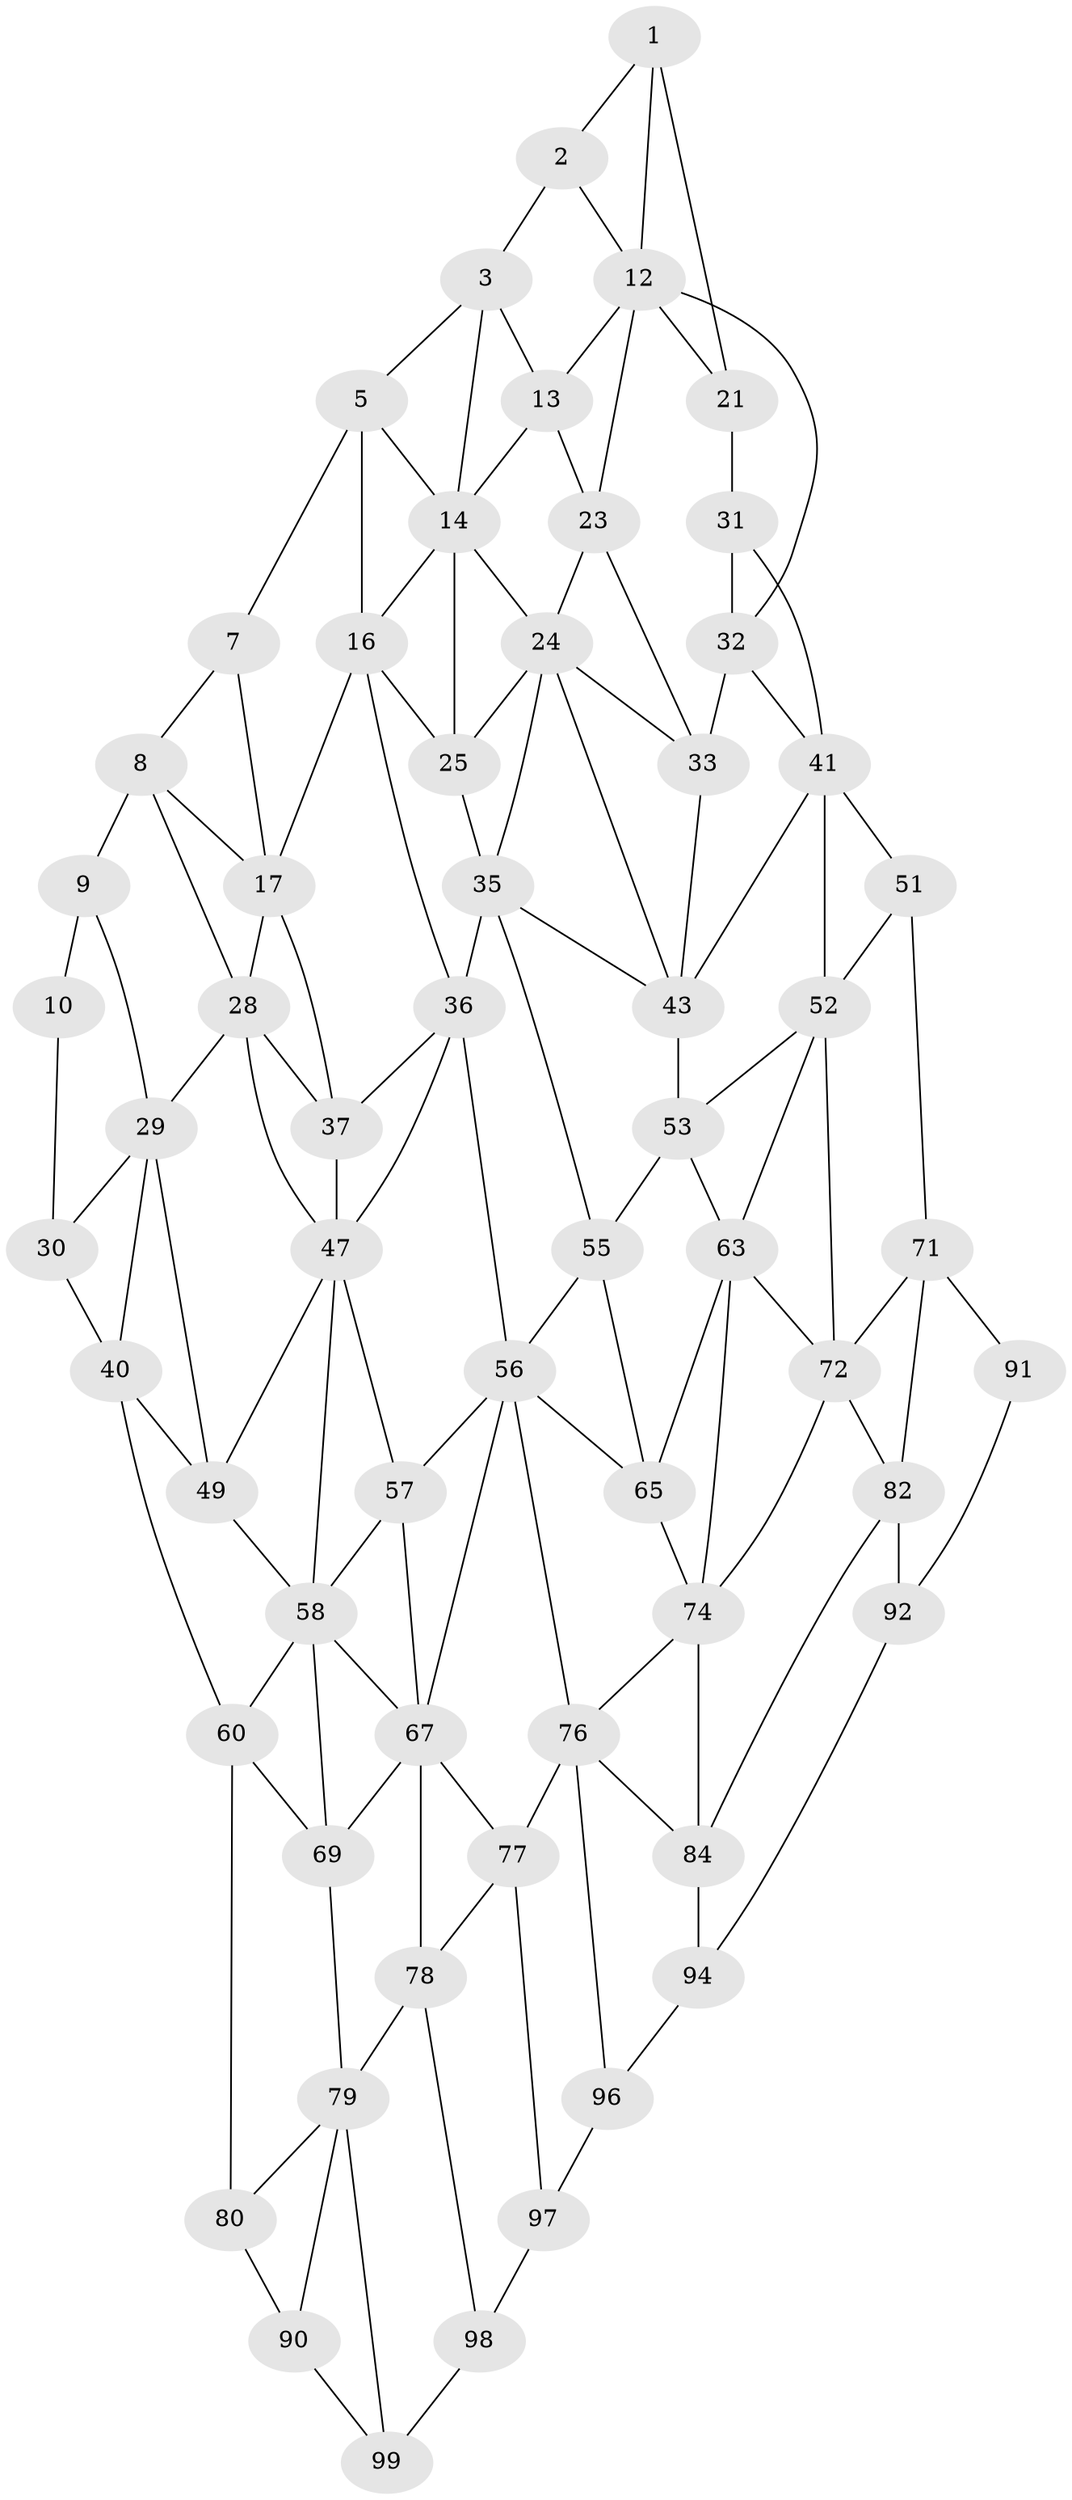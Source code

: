 // original degree distribution, {2: 0.04, 3: 0.32, 4: 0.64}
// Generated by graph-tools (version 1.1) at 2025/11/02/21/25 10:11:11]
// undirected, 61 vertices, 126 edges
graph export_dot {
graph [start="1"]
  node [color=gray90,style=filled];
  1 [super="+11"];
  2;
  3 [super="+4"];
  5 [super="+6"];
  7;
  8 [super="+18"];
  9 [super="+19"];
  10 [super="+20"];
  12 [super="+22"];
  13;
  14 [super="+15"];
  16 [super="+26"];
  17 [super="+27"];
  21;
  23;
  24 [super="+34"];
  25;
  28 [super="+38"];
  29 [super="+39"];
  30;
  31;
  32;
  33;
  35 [super="+45"];
  36 [super="+46"];
  37;
  40 [super="+50"];
  41 [super="+42"];
  43 [super="+44"];
  47 [super="+48"];
  49;
  51 [super="+61"];
  52 [super="+62"];
  53 [super="+54"];
  55;
  56 [super="+66"];
  57;
  58 [super="+59"];
  60 [super="+70"];
  63 [super="+64"];
  65;
  67 [super="+68"];
  69;
  71 [super="+81"];
  72 [super="+73"];
  74 [super="+75"];
  76 [super="+86"];
  77 [super="+87"];
  78 [super="+88"];
  79 [super="+89"];
  80;
  82 [super="+83"];
  84 [super="+85"];
  90;
  91;
  92 [super="+93"];
  94 [super="+95"];
  96;
  97;
  98;
  99 [super="+100"];
  1 -- 2;
  1 -- 12;
  1 -- 21;
  2 -- 12;
  2 -- 3;
  3 -- 13;
  3 -- 5;
  3 -- 14;
  5 -- 14;
  5 -- 16;
  5 -- 7;
  7 -- 17;
  7 -- 8;
  8 -- 9 [weight=2];
  8 -- 17;
  8 -- 28;
  9 -- 10 [weight=2];
  9 -- 29;
  10 -- 30;
  12 -- 13;
  12 -- 32;
  12 -- 21;
  12 -- 23;
  13 -- 23;
  13 -- 14;
  14 -- 24;
  14 -- 16;
  14 -- 25;
  16 -- 17 [weight=2];
  16 -- 25;
  16 -- 36;
  17 -- 28;
  17 -- 37;
  21 -- 31;
  23 -- 33;
  23 -- 24;
  24 -- 25;
  24 -- 33;
  24 -- 35;
  24 -- 43;
  25 -- 35;
  28 -- 29 [weight=2];
  28 -- 37;
  28 -- 47;
  29 -- 30;
  29 -- 40;
  29 -- 49;
  30 -- 40;
  31 -- 41;
  31 -- 32;
  32 -- 33;
  32 -- 41;
  33 -- 43;
  35 -- 36 [weight=2];
  35 -- 43;
  35 -- 55;
  36 -- 37;
  36 -- 56;
  36 -- 47;
  37 -- 47;
  40 -- 49;
  40 -- 60;
  41 -- 51;
  41 -- 43;
  41 -- 52;
  43 -- 53 [weight=2];
  47 -- 57;
  47 -- 49;
  47 -- 58;
  49 -- 58;
  51 -- 52 [weight=2];
  51 -- 71;
  52 -- 53;
  52 -- 72;
  52 -- 63;
  53 -- 63 [weight=2];
  53 -- 55;
  55 -- 65;
  55 -- 56;
  56 -- 57;
  56 -- 65;
  56 -- 67;
  56 -- 76;
  57 -- 67;
  57 -- 58;
  58 -- 60;
  58 -- 69;
  58 -- 67;
  60 -- 80;
  60 -- 69;
  63 -- 65;
  63 -- 74;
  63 -- 72;
  65 -- 74;
  67 -- 77;
  67 -- 69;
  67 -- 78;
  69 -- 79;
  71 -- 72;
  71 -- 82;
  71 -- 91;
  72 -- 82 [weight=2];
  72 -- 74;
  74 -- 84 [weight=2];
  74 -- 76;
  76 -- 77 [weight=2];
  76 -- 96;
  76 -- 84;
  77 -- 78 [weight=2];
  77 -- 97;
  78 -- 79 [weight=2];
  78 -- 98;
  79 -- 80;
  79 -- 90;
  79 -- 99;
  80 -- 90;
  82 -- 92 [weight=2];
  82 -- 84;
  84 -- 94 [weight=2];
  90 -- 99;
  91 -- 92;
  92 -- 94;
  94 -- 96;
  96 -- 97;
  97 -- 98;
  98 -- 99;
}
